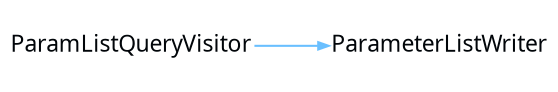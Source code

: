 digraph {
 rankdir = "LR"
 bgcolor = none;
 layout  = dot;
 edge [
   arrowsize = "0.5"
   color     = "#69BFFFFF"
 ]
 W3Qcf2Z[
   shape    = none
   label    = "ParamListQueryVisitor"
   margin   = "0.01"
   fontname = "Segoe UI"
   fontsize = "11"
   fontcolor= "#010509FF"
 ]
 WHicf2Z[
   shape    = none
   label    = "ParameterListWriter"
   margin   = "0.01"
   fontname = "Segoe UI"
   fontsize = "11"
   fontcolor= "#010509FF"
 ]
 W3Qcf2Z->WHicf2Z
}
